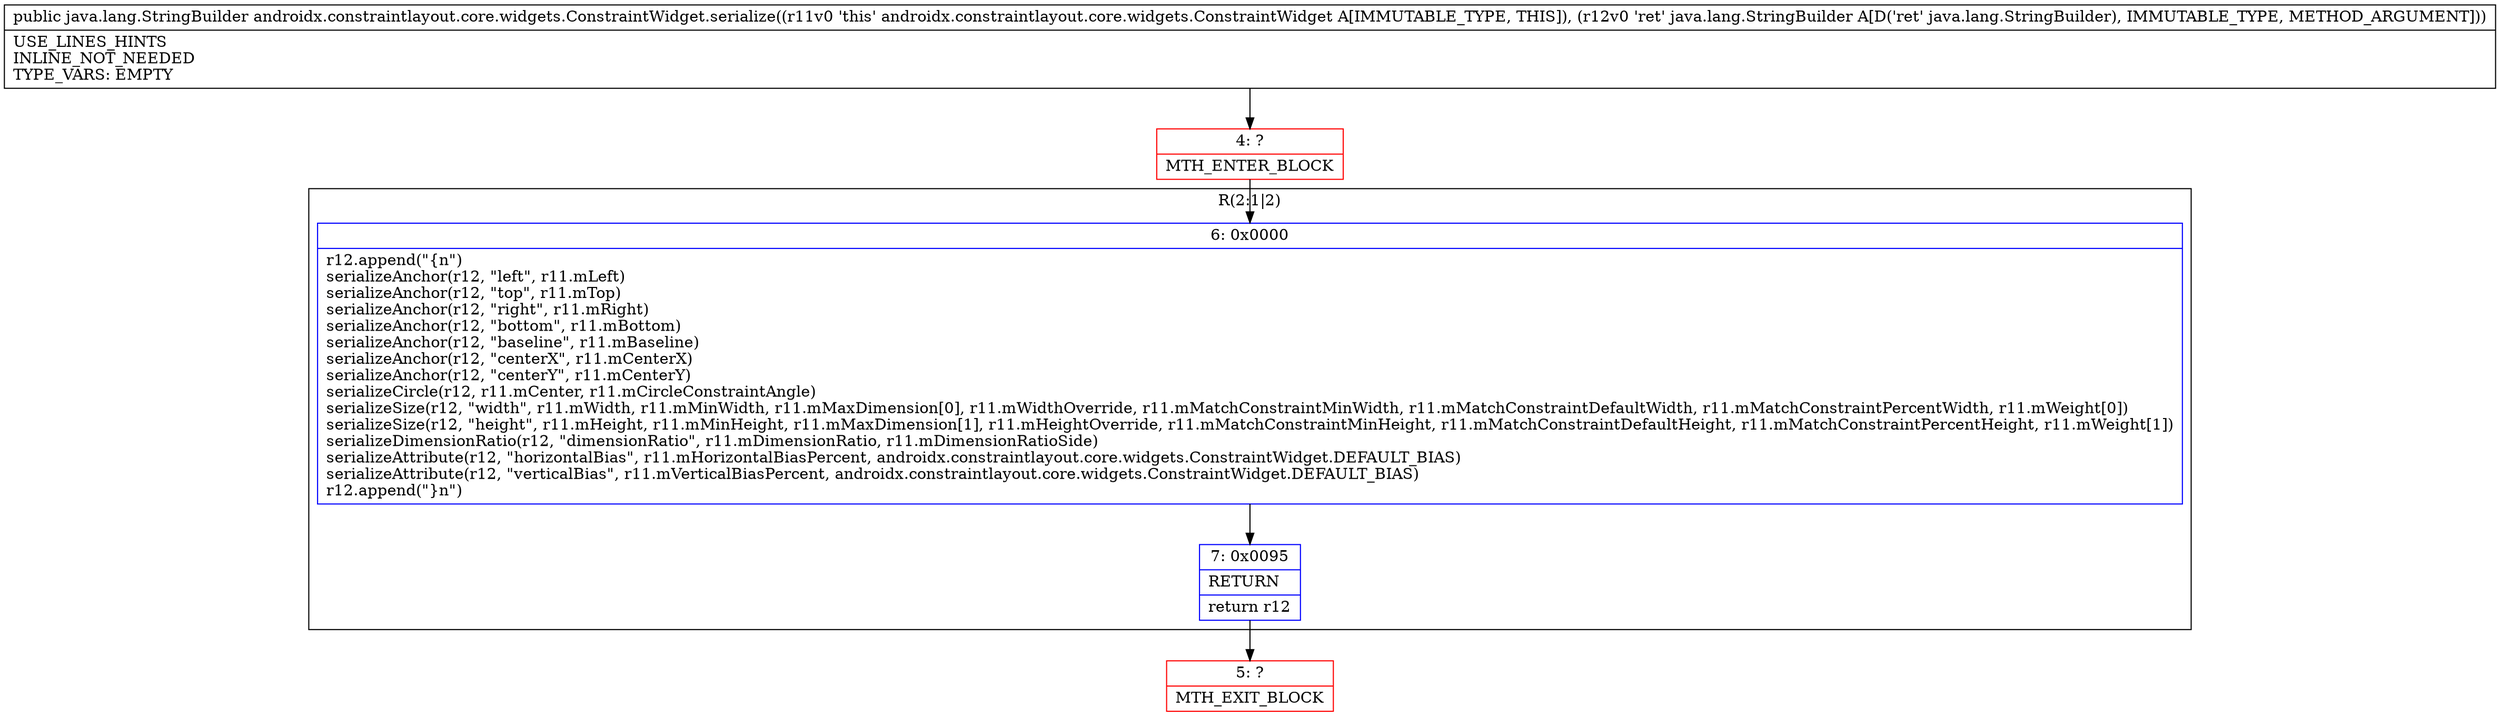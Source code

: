 digraph "CFG forandroidx.constraintlayout.core.widgets.ConstraintWidget.serialize(Ljava\/lang\/StringBuilder;)Ljava\/lang\/StringBuilder;" {
subgraph cluster_Region_2027762830 {
label = "R(2:1|2)";
node [shape=record,color=blue];
Node_6 [shape=record,label="{6\:\ 0x0000|r12.append(\"\{n\")\lserializeAnchor(r12, \"left\", r11.mLeft)\lserializeAnchor(r12, \"top\", r11.mTop)\lserializeAnchor(r12, \"right\", r11.mRight)\lserializeAnchor(r12, \"bottom\", r11.mBottom)\lserializeAnchor(r12, \"baseline\", r11.mBaseline)\lserializeAnchor(r12, \"centerX\", r11.mCenterX)\lserializeAnchor(r12, \"centerY\", r11.mCenterY)\lserializeCircle(r12, r11.mCenter, r11.mCircleConstraintAngle)\lserializeSize(r12, \"width\", r11.mWidth, r11.mMinWidth, r11.mMaxDimension[0], r11.mWidthOverride, r11.mMatchConstraintMinWidth, r11.mMatchConstraintDefaultWidth, r11.mMatchConstraintPercentWidth, r11.mWeight[0])\lserializeSize(r12, \"height\", r11.mHeight, r11.mMinHeight, r11.mMaxDimension[1], r11.mHeightOverride, r11.mMatchConstraintMinHeight, r11.mMatchConstraintDefaultHeight, r11.mMatchConstraintPercentHeight, r11.mWeight[1])\lserializeDimensionRatio(r12, \"dimensionRatio\", r11.mDimensionRatio, r11.mDimensionRatioSide)\lserializeAttribute(r12, \"horizontalBias\", r11.mHorizontalBiasPercent, androidx.constraintlayout.core.widgets.ConstraintWidget.DEFAULT_BIAS)\lserializeAttribute(r12, \"verticalBias\", r11.mVerticalBiasPercent, androidx.constraintlayout.core.widgets.ConstraintWidget.DEFAULT_BIAS)\lr12.append(\"\}n\")\l}"];
Node_7 [shape=record,label="{7\:\ 0x0095|RETURN\l|return r12\l}"];
}
Node_4 [shape=record,color=red,label="{4\:\ ?|MTH_ENTER_BLOCK\l}"];
Node_5 [shape=record,color=red,label="{5\:\ ?|MTH_EXIT_BLOCK\l}"];
MethodNode[shape=record,label="{public java.lang.StringBuilder androidx.constraintlayout.core.widgets.ConstraintWidget.serialize((r11v0 'this' androidx.constraintlayout.core.widgets.ConstraintWidget A[IMMUTABLE_TYPE, THIS]), (r12v0 'ret' java.lang.StringBuilder A[D('ret' java.lang.StringBuilder), IMMUTABLE_TYPE, METHOD_ARGUMENT]))  | USE_LINES_HINTS\lINLINE_NOT_NEEDED\lTYPE_VARS: EMPTY\l}"];
MethodNode -> Node_4;Node_6 -> Node_7;
Node_7 -> Node_5;
Node_4 -> Node_6;
}

